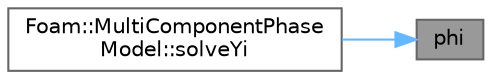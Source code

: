 digraph "phi"
{
 // LATEX_PDF_SIZE
  bgcolor="transparent";
  edge [fontname=Helvetica,fontsize=10,labelfontname=Helvetica,labelfontsize=10];
  node [fontname=Helvetica,fontsize=10,shape=box,height=0.2,width=0.4];
  rankdir="RL";
  Node1 [id="Node000001",label="phi",height=0.2,width=0.4,color="gray40", fillcolor="grey60", style="filled", fontcolor="black",tooltip=" "];
  Node1 -> Node2 [id="edge1_Node000001_Node000002",dir="back",color="steelblue1",style="solid",tooltip=" "];
  Node2 [id="Node000002",label="Foam::MultiComponentPhase\lModel::solveYi",height=0.2,width=0.4,color="grey40", fillcolor="white", style="filled",URL="$classFoam_1_1MultiComponentPhaseModel.html#a37f783e4a0e70fbbe9fdbffea391b2b4",tooltip=" "];
}

